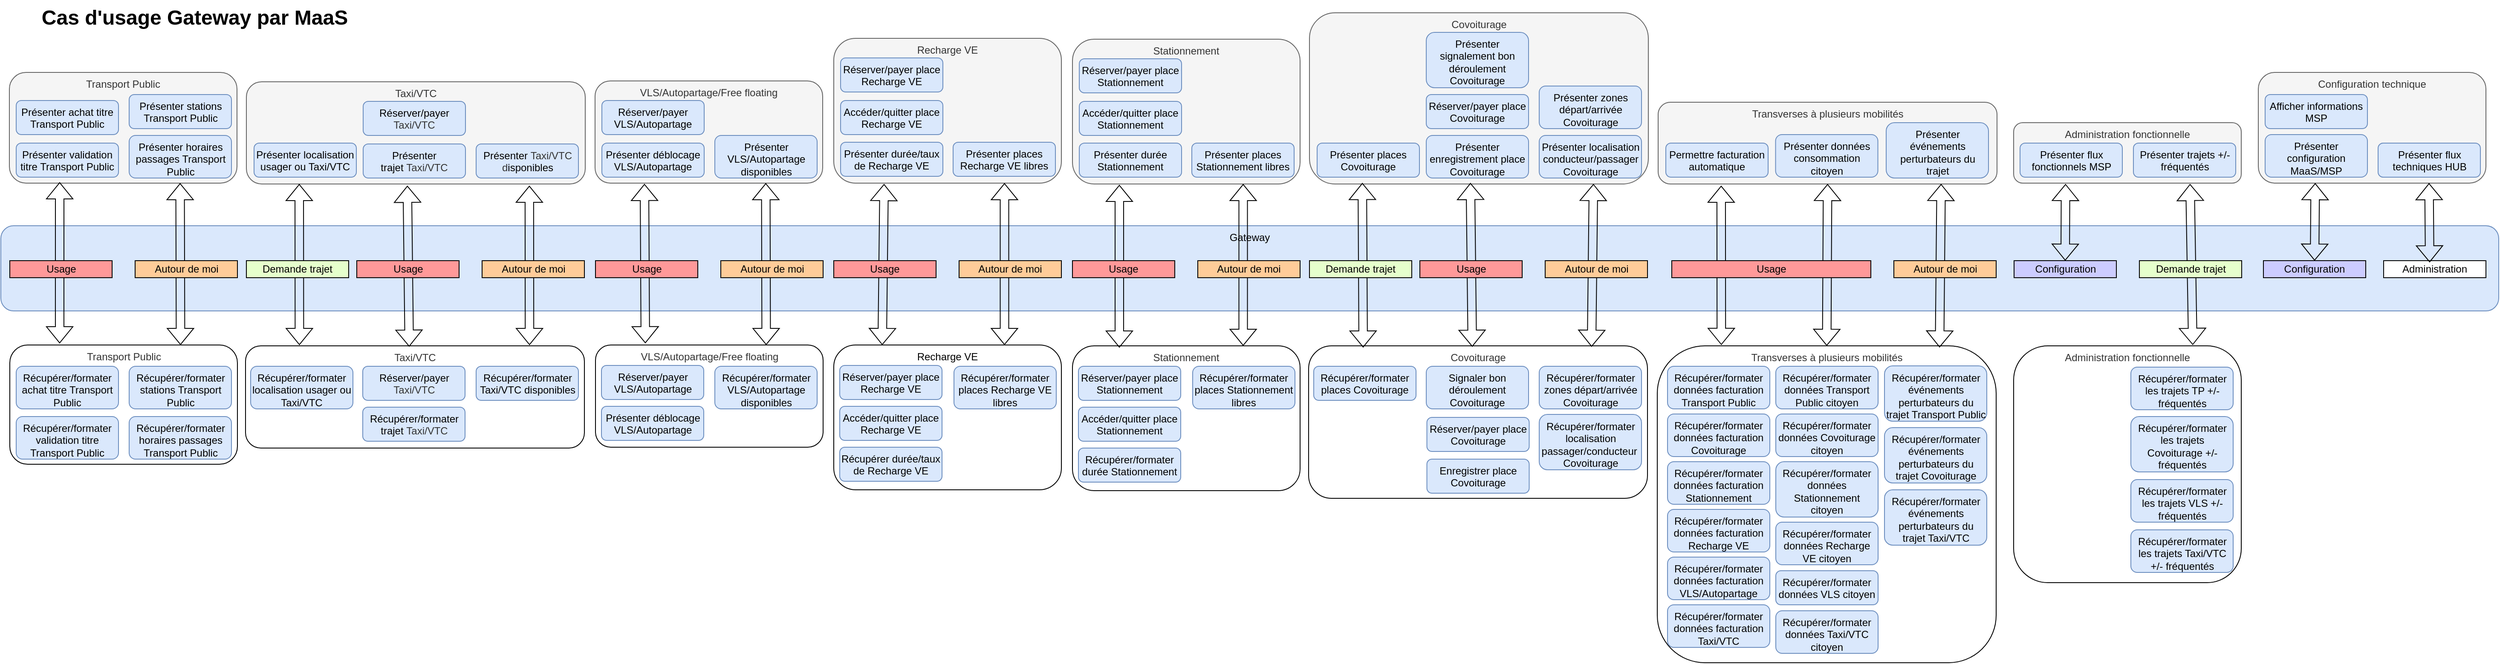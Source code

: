 <mxfile version="15.8.2" type="device"><diagram id="Mnn8JNZHruxuyUSdzIPh" name="Page-1"><mxGraphModel dx="1182" dy="772" grid="1" gridSize="10" guides="1" tooltips="1" connect="1" arrows="1" fold="1" page="1" pageScale="1" pageWidth="827" pageHeight="1169" math="0" shadow="0"><root><mxCell id="0"/><mxCell id="1" parent="0"/><mxCell id="1ujweN-KqzaTKiDpWH40-56" value="Recharge VE" style="rounded=1;whiteSpace=wrap;html=1;verticalAlign=top;" parent="1" vertex="1"><mxGeometry x="1007" y="440" width="267" height="170" as="geometry"/></mxCell><mxCell id="1ujweN-KqzaTKiDpWH40-55" value="Recharge VE" style="rounded=1;whiteSpace=wrap;html=1;verticalAlign=top;fillColor=#f5f5f5;fontColor=#333333;strokeColor=#666666;" parent="1" vertex="1"><mxGeometry x="1007" y="80" width="267" height="170" as="geometry"/></mxCell><mxCell id="1ujweN-KqzaTKiDpWH40-54" value="Gateway" style="rounded=1;whiteSpace=wrap;html=1;fillColor=#dae8fc;strokeColor=#6c8ebf;verticalAlign=top;" parent="1" vertex="1"><mxGeometry x="30" y="300" width="2930" height="100" as="geometry"/></mxCell><mxCell id="oewj5OvVq6nqMsd-pueL-7" value="Configuration" style="rounded=0;whiteSpace=wrap;html=1;verticalAlign=middle;fillColor=#CCCCFF;strokeColor=#000000;fontColor=#000000;" parent="1" vertex="1"><mxGeometry x="2684" y="341" width="120" height="20" as="geometry"/></mxCell><mxCell id="oewj5OvVq6nqMsd-pueL-8" value="Administration" style="rounded=0;whiteSpace=wrap;html=1;verticalAlign=middle;fillColor=#FFFFFF;strokeColor=#000000;fontColor=#000000;" parent="1" vertex="1"><mxGeometry x="2825" y="341" width="120" height="20" as="geometry"/></mxCell><mxCell id="oewj5OvVq6nqMsd-pueL-66" value="Présenter places Recharge VE&amp;nbsp;libres" style="rounded=1;whiteSpace=wrap;html=1;verticalAlign=top;fillColor=#dae8fc;strokeColor=#6c8ebf;" parent="1" vertex="1"><mxGeometry x="1147" y="202" width="120" height="40" as="geometry"/></mxCell><mxCell id="oewj5OvVq6nqMsd-pueL-68" value="Récupérer/formater places Recharge VE libres" style="rounded=1;whiteSpace=wrap;html=1;verticalAlign=top;fillColor=#dae8fc;strokeColor=#6c8ebf;f;" parent="1" vertex="1"><mxGeometry x="1148" y="465" width="120" height="50" as="geometry"/></mxCell><mxCell id="1ujweN-KqzaTKiDpWH40-45" value="Accéder/quitter place Recharge VE" style="rounded=1;whiteSpace=wrap;html=1;verticalAlign=top;fillColor=#dae8fc;strokeColor=#6c8ebf;" parent="1" vertex="1"><mxGeometry x="1015" y="153" width="120" height="40" as="geometry"/></mxCell><mxCell id="1ujweN-KqzaTKiDpWH40-43" value="Réserver/payer place Recharge VE" style="rounded=1;whiteSpace=wrap;html=1;verticalAlign=top;fillColor=#dae8fc;strokeColor=#6c8ebf;" parent="1" vertex="1"><mxGeometry x="1015" y="103" width="120" height="40" as="geometry"/></mxCell><mxCell id="oewj5OvVq6nqMsd-pueL-67" value="Présenter durée/taux de&amp;nbsp;Recharge VE" style="rounded=1;whiteSpace=wrap;html=1;verticalAlign=top;fillColor=#dae8fc;strokeColor=#6c8ebf;" parent="1" vertex="1"><mxGeometry x="1015" y="202" width="120" height="40" as="geometry"/></mxCell><mxCell id="1ujweN-KqzaTKiDpWH40-44" value="Réserver/payer place Recharge VE" style="rounded=1;whiteSpace=wrap;html=1;verticalAlign=top;fillColor=#dae8fc;strokeColor=#6c8ebf;" parent="1" vertex="1"><mxGeometry x="1014" y="464" width="120" height="40" as="geometry"/></mxCell><mxCell id="1ujweN-KqzaTKiDpWH40-46" value="Accéder/quitter place Recharge VE" style="rounded=1;whiteSpace=wrap;html=1;verticalAlign=top;fillColor=#dae8fc;strokeColor=#6c8ebf;" parent="1" vertex="1"><mxGeometry x="1014" y="512" width="120" height="40" as="geometry"/></mxCell><mxCell id="oewj5OvVq6nqMsd-pueL-69" value="Récupérer durée/taux de Recharge VE" style="rounded=1;whiteSpace=wrap;html=1;verticalAlign=top;fillColor=#dae8fc;strokeColor=#6c8ebf;" parent="1" vertex="1"><mxGeometry x="1014" y="560" width="120" height="40" as="geometry"/></mxCell><mxCell id="Y-H8yo0Pm7oP7MOneMaN-27" value="&lt;span style=&quot;color: rgb(51 , 51 , 51)&quot;&gt;Stationnement&lt;/span&gt;" style="rounded=1;whiteSpace=wrap;html=1;verticalAlign=top;" parent="1" vertex="1"><mxGeometry x="1287" y="441" width="267" height="170" as="geometry"/></mxCell><mxCell id="Y-H8yo0Pm7oP7MOneMaN-28" value="Stationnement" style="rounded=1;whiteSpace=wrap;html=1;verticalAlign=top;fillColor=#f5f5f5;fontColor=#333333;strokeColor=#666666;" parent="1" vertex="1"><mxGeometry x="1287" y="81" width="267" height="170" as="geometry"/></mxCell><mxCell id="Y-H8yo0Pm7oP7MOneMaN-29" value="Présenter places Stationnement libres" style="rounded=1;whiteSpace=wrap;html=1;verticalAlign=top;fillColor=#dae8fc;strokeColor=#6c8ebf;" parent="1" vertex="1"><mxGeometry x="1427" y="203" width="120" height="40" as="geometry"/></mxCell><mxCell id="Y-H8yo0Pm7oP7MOneMaN-30" value="Récupérer/formater places Stationnement libres" style="rounded=1;whiteSpace=wrap;html=1;verticalAlign=top;fillColor=#dae8fc;strokeColor=#6c8ebf;f;" parent="1" vertex="1"><mxGeometry x="1428" y="465" width="120" height="50" as="geometry"/></mxCell><mxCell id="Y-H8yo0Pm7oP7MOneMaN-31" value="Accéder/quitter place Stationnement" style="rounded=1;whiteSpace=wrap;html=1;verticalAlign=top;fillColor=#dae8fc;strokeColor=#6c8ebf;" parent="1" vertex="1"><mxGeometry x="1295" y="154" width="120" height="40" as="geometry"/></mxCell><mxCell id="Y-H8yo0Pm7oP7MOneMaN-32" value="Réserver/payer place Stationnement" style="rounded=1;whiteSpace=wrap;html=1;verticalAlign=top;fillColor=#dae8fc;strokeColor=#6c8ebf;" parent="1" vertex="1"><mxGeometry x="1295" y="104" width="120" height="40" as="geometry"/></mxCell><mxCell id="Y-H8yo0Pm7oP7MOneMaN-33" value="Présenter durée Stationnement" style="rounded=1;whiteSpace=wrap;html=1;verticalAlign=top;fillColor=#dae8fc;strokeColor=#6c8ebf;" parent="1" vertex="1"><mxGeometry x="1295" y="203" width="120" height="40" as="geometry"/></mxCell><mxCell id="Y-H8yo0Pm7oP7MOneMaN-34" value="Réserver/payer place Stationnement" style="rounded=1;whiteSpace=wrap;html=1;verticalAlign=top;fillColor=#dae8fc;strokeColor=#6c8ebf;" parent="1" vertex="1"><mxGeometry x="1294" y="465" width="120" height="40" as="geometry"/></mxCell><mxCell id="Y-H8yo0Pm7oP7MOneMaN-35" value="Accéder/quitter place Stationnement" style="rounded=1;whiteSpace=wrap;html=1;verticalAlign=top;fillColor=#dae8fc;strokeColor=#6c8ebf;" parent="1" vertex="1"><mxGeometry x="1294" y="513" width="120" height="40" as="geometry"/></mxCell><mxCell id="Y-H8yo0Pm7oP7MOneMaN-36" value="Récupérer/formater durée Stationnement" style="rounded=1;whiteSpace=wrap;html=1;verticalAlign=top;fillColor=#dae8fc;strokeColor=#6c8ebf;" parent="1" vertex="1"><mxGeometry x="1294" y="561" width="120" height="40" as="geometry"/></mxCell><mxCell id="Y-H8yo0Pm7oP7MOneMaN-44" value="&lt;span style=&quot;color: rgb(51 , 51 , 51)&quot;&gt;VLS/Autopartage/Free floating&lt;/span&gt;" style="rounded=1;whiteSpace=wrap;html=1;verticalAlign=top;" parent="1" vertex="1"><mxGeometry x="727.5" y="440" width="267" height="120" as="geometry"/></mxCell><mxCell id="Y-H8yo0Pm7oP7MOneMaN-45" value="VLS/Autopartage/Free floating" style="rounded=1;whiteSpace=wrap;html=1;verticalAlign=top;fillColor=#f5f5f5;fontColor=#333333;strokeColor=#666666;" parent="1" vertex="1"><mxGeometry x="727" y="130" width="267" height="120" as="geometry"/></mxCell><mxCell id="Y-H8yo0Pm7oP7MOneMaN-46" value="Présenter VLS/Autopartage disponibles" style="rounded=1;whiteSpace=wrap;html=1;verticalAlign=top;fillColor=#dae8fc;strokeColor=#6c8ebf;" parent="1" vertex="1"><mxGeometry x="867.5" y="194" width="120" height="50" as="geometry"/></mxCell><mxCell id="Y-H8yo0Pm7oP7MOneMaN-47" value="Récupérer/formater VLS/Autopartage disponibles" style="rounded=1;whiteSpace=wrap;html=1;verticalAlign=top;fillColor=#dae8fc;strokeColor=#6c8ebf;f;" parent="1" vertex="1"><mxGeometry x="867.5" y="465" width="120" height="50" as="geometry"/></mxCell><mxCell id="Y-H8yo0Pm7oP7MOneMaN-48" value="Présenter déblocage VLS/Autopartage" style="rounded=1;whiteSpace=wrap;html=1;verticalAlign=top;fillColor=#dae8fc;strokeColor=#6c8ebf;" parent="1" vertex="1"><mxGeometry x="735" y="203" width="120" height="40" as="geometry"/></mxCell><mxCell id="Y-H8yo0Pm7oP7MOneMaN-49" value="Réserver/payer VLS/Autopartage" style="rounded=1;whiteSpace=wrap;html=1;verticalAlign=top;fillColor=#dae8fc;strokeColor=#6c8ebf;" parent="1" vertex="1"><mxGeometry x="735" y="153" width="120" height="40" as="geometry"/></mxCell><mxCell id="Y-H8yo0Pm7oP7MOneMaN-51" value="Réserver/payer VLS/Autopartage" style="rounded=1;whiteSpace=wrap;html=1;verticalAlign=top;fillColor=#dae8fc;strokeColor=#6c8ebf;" parent="1" vertex="1"><mxGeometry x="734.5" y="464" width="120" height="40" as="geometry"/></mxCell><mxCell id="Y-H8yo0Pm7oP7MOneMaN-52" value="Présenter déblocage VLS/Autopartage" style="rounded=1;whiteSpace=wrap;html=1;verticalAlign=top;fillColor=#dae8fc;strokeColor=#6c8ebf;" parent="1" vertex="1"><mxGeometry x="734.5" y="512" width="120" height="40" as="geometry"/></mxCell><mxCell id="Y-H8yo0Pm7oP7MOneMaN-58" value="&lt;span style=&quot;color: rgb(51 , 51 , 51)&quot;&gt;Taxi/VTC&lt;/span&gt;" style="rounded=1;whiteSpace=wrap;html=1;verticalAlign=top;" parent="1" vertex="1"><mxGeometry x="317" y="441" width="397.5" height="120" as="geometry"/></mxCell><mxCell id="Y-H8yo0Pm7oP7MOneMaN-59" value="Taxi/VTC" style="rounded=1;whiteSpace=wrap;html=1;verticalAlign=top;fillColor=#f5f5f5;fontColor=#333333;strokeColor=#666666;" parent="1" vertex="1"><mxGeometry x="318" y="131" width="397.5" height="120" as="geometry"/></mxCell><mxCell id="Y-H8yo0Pm7oP7MOneMaN-60" value="Présenter&amp;nbsp;&lt;span style=&quot;color: rgb(51 , 51 , 51)&quot;&gt;Taxi/VTC d&lt;/span&gt;isponibles" style="rounded=1;whiteSpace=wrap;html=1;verticalAlign=top;fillColor=#dae8fc;strokeColor=#6c8ebf;" parent="1" vertex="1"><mxGeometry x="587.5" y="204" width="120" height="40" as="geometry"/></mxCell><mxCell id="Y-H8yo0Pm7oP7MOneMaN-61" value="Récupérer/formater Taxi/VTC disponibles" style="rounded=1;whiteSpace=wrap;html=1;verticalAlign=top;fillColor=#dae8fc;strokeColor=#6c8ebf;f;" parent="1" vertex="1"><mxGeometry x="587.5" y="465" width="120" height="40" as="geometry"/></mxCell><mxCell id="Y-H8yo0Pm7oP7MOneMaN-62" value="Présenter trajet&amp;nbsp;&lt;span style=&quot;color: rgb(51 , 51 , 51)&quot;&gt;Taxi/VTC&lt;/span&gt;" style="rounded=1;whiteSpace=wrap;html=1;verticalAlign=top;fillColor=#dae8fc;strokeColor=#6c8ebf;" parent="1" vertex="1"><mxGeometry x="455" y="204" width="120" height="40" as="geometry"/></mxCell><mxCell id="Y-H8yo0Pm7oP7MOneMaN-63" value="Réserver/payer&lt;br&gt;&lt;span style=&quot;color: rgb(51 , 51 , 51)&quot;&gt;Taxi/VTC&lt;/span&gt;" style="rounded=1;whiteSpace=wrap;html=1;verticalAlign=top;fillColor=#dae8fc;strokeColor=#6c8ebf;" parent="1" vertex="1"><mxGeometry x="455" y="154" width="120" height="40" as="geometry"/></mxCell><mxCell id="Y-H8yo0Pm7oP7MOneMaN-64" value="Réserver/payer&lt;br&gt;&lt;span style=&quot;color: rgb(51 , 51 , 51)&quot;&gt;Taxi/VTC&lt;/span&gt;" style="rounded=1;whiteSpace=wrap;html=1;verticalAlign=top;fillColor=#dae8fc;strokeColor=#6c8ebf;" parent="1" vertex="1"><mxGeometry x="454.5" y="465" width="120" height="40" as="geometry"/></mxCell><mxCell id="Y-H8yo0Pm7oP7MOneMaN-65" value="Récupérer/formater trajet&amp;nbsp;&lt;span style=&quot;color: rgb(51 , 51 , 51)&quot;&gt;Taxi/VTC&lt;/span&gt;" style="rounded=1;whiteSpace=wrap;html=1;verticalAlign=top;fillColor=#dae8fc;strokeColor=#6c8ebf;" parent="1" vertex="1"><mxGeometry x="454.5" y="513" width="120" height="40" as="geometry"/></mxCell><mxCell id="Y-H8yo0Pm7oP7MOneMaN-70" value="Présenter localisation usager ou Taxi/VTC" style="rounded=1;whiteSpace=wrap;html=1;verticalAlign=top;fillColor=#dae8fc;strokeColor=#6c8ebf;" parent="1" vertex="1"><mxGeometry x="327" y="203" width="120" height="40" as="geometry"/></mxCell><mxCell id="Y-H8yo0Pm7oP7MOneMaN-71" value="Récupérer/formater localisation usager ou Taxi/VTC" style="rounded=1;whiteSpace=wrap;html=1;verticalAlign=top;fillColor=#dae8fc;strokeColor=#6c8ebf;f;" parent="1" vertex="1"><mxGeometry x="323" y="465" width="120" height="50" as="geometry"/></mxCell><mxCell id="Y-H8yo0Pm7oP7MOneMaN-74" value="&lt;span style=&quot;color: rgb(51 , 51 , 51)&quot;&gt;Transport Public&lt;/span&gt;" style="rounded=1;whiteSpace=wrap;html=1;verticalAlign=top;" parent="1" vertex="1"><mxGeometry x="40.5" y="440" width="267" height="140" as="geometry"/></mxCell><mxCell id="Y-H8yo0Pm7oP7MOneMaN-75" value="Transport Public" style="rounded=1;whiteSpace=wrap;html=1;verticalAlign=top;fillColor=#f5f5f5;fontColor=#333333;strokeColor=#666666;" parent="1" vertex="1"><mxGeometry x="40" y="120" width="267" height="130" as="geometry"/></mxCell><mxCell id="Y-H8yo0Pm7oP7MOneMaN-76" value="Présenter horaires passages Transport Public" style="rounded=1;whiteSpace=wrap;html=1;verticalAlign=top;fillColor=#dae8fc;strokeColor=#6c8ebf;" parent="1" vertex="1"><mxGeometry x="180.5" y="194" width="120" height="50" as="geometry"/></mxCell><mxCell id="Y-H8yo0Pm7oP7MOneMaN-77" value="Récupérer/formater stations Transport Public" style="rounded=1;whiteSpace=wrap;html=1;verticalAlign=top;fillColor=#dae8fc;strokeColor=#6c8ebf;f;" parent="1" vertex="1"><mxGeometry x="180.5" y="465" width="120" height="50" as="geometry"/></mxCell><mxCell id="Y-H8yo0Pm7oP7MOneMaN-78" value="Présenter validation titre Transport Public" style="rounded=1;whiteSpace=wrap;html=1;verticalAlign=top;fillColor=#dae8fc;strokeColor=#6c8ebf;" parent="1" vertex="1"><mxGeometry x="48" y="203" width="120" height="40" as="geometry"/></mxCell><mxCell id="Y-H8yo0Pm7oP7MOneMaN-79" value="&lt;span&gt;Présenter achat titre Transport Public&lt;/span&gt;" style="rounded=1;whiteSpace=wrap;html=1;verticalAlign=top;fillColor=#dae8fc;strokeColor=#6c8ebf;" parent="1" vertex="1"><mxGeometry x="48" y="153" width="120" height="40" as="geometry"/></mxCell><mxCell id="Y-H8yo0Pm7oP7MOneMaN-86" value="Récupérer/formater achat titre Transport Public" style="rounded=1;whiteSpace=wrap;html=1;verticalAlign=top;fillColor=#dae8fc;strokeColor=#6c8ebf;f;" parent="1" vertex="1"><mxGeometry x="48" y="465" width="120" height="50" as="geometry"/></mxCell><mxCell id="Y-H8yo0Pm7oP7MOneMaN-87" value="Récupérer/formater validation titre Transport Public" style="rounded=1;whiteSpace=wrap;html=1;verticalAlign=top;fillColor=#dae8fc;strokeColor=#6c8ebf;f;" parent="1" vertex="1"><mxGeometry x="48" y="524" width="120" height="50" as="geometry"/></mxCell><mxCell id="Y-H8yo0Pm7oP7MOneMaN-88" value="Présenter stations Transport Public" style="rounded=1;whiteSpace=wrap;html=1;verticalAlign=top;fillColor=#dae8fc;strokeColor=#6c8ebf;" parent="1" vertex="1"><mxGeometry x="180.5" y="146" width="120" height="40" as="geometry"/></mxCell><mxCell id="Y-H8yo0Pm7oP7MOneMaN-89" value="Récupérer/formater horaires passages Transport Public" style="rounded=1;whiteSpace=wrap;html=1;verticalAlign=top;fillColor=#dae8fc;strokeColor=#6c8ebf;f;" parent="1" vertex="1"><mxGeometry x="180.5" y="524" width="120" height="50" as="geometry"/></mxCell><mxCell id="Y-H8yo0Pm7oP7MOneMaN-90" value="&lt;span style=&quot;color: rgb(51 , 51 , 51)&quot;&gt;Covoiturage&lt;/span&gt;" style="rounded=1;whiteSpace=wrap;html=1;verticalAlign=top;" parent="1" vertex="1"><mxGeometry x="1564" y="441" width="397.5" height="179" as="geometry"/></mxCell><mxCell id="Y-H8yo0Pm7oP7MOneMaN-91" value="Covoiturage" style="rounded=1;whiteSpace=wrap;html=1;verticalAlign=top;fillColor=#f5f5f5;fontColor=#333333;strokeColor=#666666;" parent="1" vertex="1"><mxGeometry x="1565" y="50" width="397.5" height="201" as="geometry"/></mxCell><mxCell id="Y-H8yo0Pm7oP7MOneMaN-92" value="Présenter localisation conducteur/passager Covoiturage" style="rounded=1;whiteSpace=wrap;html=1;verticalAlign=top;fillColor=#dae8fc;strokeColor=#6c8ebf;" parent="1" vertex="1"><mxGeometry x="1834.5" y="194" width="120" height="50" as="geometry"/></mxCell><mxCell id="Y-H8yo0Pm7oP7MOneMaN-93" value="Récupérer/formater localisation passager/conducteur&amp;nbsp; Covoiturage" style="rounded=1;whiteSpace=wrap;html=1;verticalAlign=top;fillColor=#dae8fc;strokeColor=#6c8ebf;f;" parent="1" vertex="1"><mxGeometry x="1834.5" y="521.5" width="120" height="65" as="geometry"/></mxCell><mxCell id="Y-H8yo0Pm7oP7MOneMaN-94" value="Présenter enregistrement place Covoiturage" style="rounded=1;whiteSpace=wrap;html=1;verticalAlign=top;fillColor=#dae8fc;strokeColor=#6c8ebf;" parent="1" vertex="1"><mxGeometry x="1702" y="194" width="120" height="50" as="geometry"/></mxCell><mxCell id="Y-H8yo0Pm7oP7MOneMaN-95" value="Réserver/payer place Covoiturage" style="rounded=1;whiteSpace=wrap;html=1;verticalAlign=top;fillColor=#dae8fc;strokeColor=#6c8ebf;" parent="1" vertex="1"><mxGeometry x="1702" y="146" width="120" height="40" as="geometry"/></mxCell><mxCell id="Y-H8yo0Pm7oP7MOneMaN-96" value="Réserver/payer place Covoiturage" style="rounded=1;whiteSpace=wrap;html=1;verticalAlign=top;fillColor=#dae8fc;strokeColor=#6c8ebf;" parent="1" vertex="1"><mxGeometry x="1702.75" y="525" width="120" height="40" as="geometry"/></mxCell><mxCell id="Y-H8yo0Pm7oP7MOneMaN-97" value="Enregistrer place Covoiturage" style="rounded=1;whiteSpace=wrap;html=1;verticalAlign=top;fillColor=#dae8fc;strokeColor=#6c8ebf;" parent="1" vertex="1"><mxGeometry x="1702.75" y="574" width="120" height="40" as="geometry"/></mxCell><mxCell id="Y-H8yo0Pm7oP7MOneMaN-102" value="Présenter places Covoiturage" style="rounded=1;whiteSpace=wrap;html=1;verticalAlign=top;fillColor=#dae8fc;strokeColor=#6c8ebf;" parent="1" vertex="1"><mxGeometry x="1574" y="203" width="120" height="40" as="geometry"/></mxCell><mxCell id="Y-H8yo0Pm7oP7MOneMaN-103" value="Récupérer/formater places Covoiturage" style="rounded=1;whiteSpace=wrap;html=1;verticalAlign=top;fillColor=#dae8fc;strokeColor=#6c8ebf;f;" parent="1" vertex="1"><mxGeometry x="1570" y="465" width="120" height="40" as="geometry"/></mxCell><mxCell id="Y-H8yo0Pm7oP7MOneMaN-107" value="Récupérer/formater zones départ/arrivée Covoiturage" style="rounded=1;whiteSpace=wrap;html=1;verticalAlign=top;fillColor=#dae8fc;strokeColor=#6c8ebf;f;" parent="1" vertex="1"><mxGeometry x="1834.5" y="465" width="120" height="50" as="geometry"/></mxCell><mxCell id="Y-H8yo0Pm7oP7MOneMaN-109" value="Présenter zones départ/arrivée Covoiturage" style="rounded=1;whiteSpace=wrap;html=1;verticalAlign=top;fillColor=#dae8fc;strokeColor=#6c8ebf;" parent="1" vertex="1"><mxGeometry x="1834.5" y="136" width="120" height="50" as="geometry"/></mxCell><mxCell id="Y-H8yo0Pm7oP7MOneMaN-110" value="Présenter signalement bon déroulement Covoiturage" style="rounded=1;whiteSpace=wrap;html=1;verticalAlign=top;fillColor=#dae8fc;strokeColor=#6c8ebf;" parent="1" vertex="1"><mxGeometry x="1702" y="73" width="120" height="65" as="geometry"/></mxCell><mxCell id="Y-H8yo0Pm7oP7MOneMaN-112" value="Signaler bon déroulement Covoiturage" style="rounded=1;whiteSpace=wrap;html=1;verticalAlign=top;fillColor=#dae8fc;strokeColor=#6c8ebf;" parent="1" vertex="1"><mxGeometry x="1702" y="465" width="120" height="50" as="geometry"/></mxCell><mxCell id="Y-H8yo0Pm7oP7MOneMaN-115" value="&lt;span style=&quot;color: rgb(51 , 51 , 51)&quot;&gt;Administration fonctionnelle&lt;/span&gt;" style="rounded=1;whiteSpace=wrap;html=1;verticalAlign=top;" parent="1" vertex="1"><mxGeometry x="2391" y="441" width="267" height="278" as="geometry"/></mxCell><mxCell id="Y-H8yo0Pm7oP7MOneMaN-116" value="Administration fonctionnelle" style="rounded=1;whiteSpace=wrap;html=1;verticalAlign=top;fillColor=#f5f5f5;fontColor=#333333;strokeColor=#666666;" parent="1" vertex="1"><mxGeometry x="2391" y="179" width="267" height="71" as="geometry"/></mxCell><mxCell id="Y-H8yo0Pm7oP7MOneMaN-117" value="Présenter trajets +/- fréquentés" style="rounded=1;whiteSpace=wrap;html=1;verticalAlign=top;fillColor=#dae8fc;strokeColor=#6c8ebf;" parent="1" vertex="1"><mxGeometry x="2531.5" y="203" width="120" height="40" as="geometry"/></mxCell><mxCell id="Y-H8yo0Pm7oP7MOneMaN-118" value="Récupérer/formater les trajets TP +/- fréquentés" style="rounded=1;whiteSpace=wrap;html=1;verticalAlign=top;fillColor=#dae8fc;strokeColor=#6c8ebf;f;" parent="1" vertex="1"><mxGeometry x="2528.5" y="466" width="120" height="50" as="geometry"/></mxCell><mxCell id="Y-H8yo0Pm7oP7MOneMaN-124" value="Configuration" style="rounded=0;whiteSpace=wrap;html=1;verticalAlign=middle;fillColor=#CCCCFF;strokeColor=#000000;fontColor=#000000;" parent="1" vertex="1"><mxGeometry x="2391.5" y="341" width="120" height="20" as="geometry"/></mxCell><mxCell id="Y-H8yo0Pm7oP7MOneMaN-24" value="Présenter flux fonctionnels MSP" style="rounded=1;whiteSpace=wrap;html=1;verticalAlign=top;fillColor=#dae8fc;strokeColor=#6c8ebf;" parent="1" vertex="1"><mxGeometry x="2398.5" y="203" width="120" height="40" as="geometry"/></mxCell><mxCell id="Y-H8yo0Pm7oP7MOneMaN-127" value="Récupérer/formater les trajets Covoiturage +/- fréquentés" style="rounded=1;whiteSpace=wrap;html=1;verticalAlign=top;fillColor=#dae8fc;strokeColor=#6c8ebf;f;" parent="1" vertex="1"><mxGeometry x="2528.5" y="524" width="120" height="65" as="geometry"/></mxCell><mxCell id="Y-H8yo0Pm7oP7MOneMaN-128" value="Récupérer/formater les trajets VLS +/- fréquentés" style="rounded=1;whiteSpace=wrap;html=1;verticalAlign=top;fillColor=#dae8fc;strokeColor=#6c8ebf;f;" parent="1" vertex="1"><mxGeometry x="2528.5" y="598" width="120" height="50" as="geometry"/></mxCell><mxCell id="Y-H8yo0Pm7oP7MOneMaN-129" value="Récupérer/formater les trajets Taxi/VTC +/- fréquentés" style="rounded=1;whiteSpace=wrap;html=1;verticalAlign=top;fillColor=#dae8fc;strokeColor=#6c8ebf;f;" parent="1" vertex="1"><mxGeometry x="2528.5" y="657" width="120" height="50" as="geometry"/></mxCell><mxCell id="Y-H8yo0Pm7oP7MOneMaN-130" value="Configuration technique" style="rounded=1;whiteSpace=wrap;html=1;verticalAlign=top;fillColor=#f5f5f5;fontColor=#333333;strokeColor=#666666;" parent="1" vertex="1"><mxGeometry x="2678" y="120" width="267" height="130" as="geometry"/></mxCell><mxCell id="Y-H8yo0Pm7oP7MOneMaN-131" value="Présenter flux techniques HUB" style="rounded=1;whiteSpace=wrap;html=1;verticalAlign=top;fillColor=#dae8fc;strokeColor=#6c8ebf;" parent="1" vertex="1"><mxGeometry x="2818.5" y="203" width="120" height="40" as="geometry"/></mxCell><mxCell id="Y-H8yo0Pm7oP7MOneMaN-132" value="Présenter configuration MaaS/MSP" style="rounded=1;whiteSpace=wrap;html=1;verticalAlign=top;fillColor=#dae8fc;strokeColor=#6c8ebf;" parent="1" vertex="1"><mxGeometry x="2686" y="193" width="120" height="50" as="geometry"/></mxCell><mxCell id="Y-H8yo0Pm7oP7MOneMaN-133" value="Afficher informations MSP" style="rounded=1;whiteSpace=wrap;html=1;verticalAlign=top;fillColor=#dae8fc;strokeColor=#6c8ebf;" parent="1" vertex="1"><mxGeometry x="2686" y="146" width="120" height="40" as="geometry"/></mxCell><mxCell id="Y-H8yo0Pm7oP7MOneMaN-136" value="&lt;span style=&quot;color: rgb(51 , 51 , 51)&quot;&gt;Transverses à plusieurs mobilités&lt;/span&gt;" style="rounded=1;whiteSpace=wrap;html=1;verticalAlign=top;" parent="1" vertex="1"><mxGeometry x="1973" y="441" width="397.5" height="372" as="geometry"/></mxCell><mxCell id="Y-H8yo0Pm7oP7MOneMaN-137" value="Transverses à plusieurs mobilités" style="rounded=1;whiteSpace=wrap;html=1;verticalAlign=top;fillColor=#f5f5f5;fontColor=#333333;strokeColor=#666666;" parent="1" vertex="1"><mxGeometry x="1974" y="155" width="397.5" height="96" as="geometry"/></mxCell><mxCell id="Y-H8yo0Pm7oP7MOneMaN-139" value="Récupérer/formater événements perturbateurs du trajet Transport Public" style="rounded=1;whiteSpace=wrap;html=1;verticalAlign=top;fillColor=#dae8fc;strokeColor=#6c8ebf;f;" parent="1" vertex="1"><mxGeometry x="2239.5" y="464.5" width="120" height="65" as="geometry"/></mxCell><mxCell id="Y-H8yo0Pm7oP7MOneMaN-148" value="Permettre facturation automatique" style="rounded=1;whiteSpace=wrap;html=1;verticalAlign=top;fillColor=#dae8fc;strokeColor=#6c8ebf;" parent="1" vertex="1"><mxGeometry x="1983" y="203" width="120" height="40" as="geometry"/></mxCell><mxCell id="Y-H8yo0Pm7oP7MOneMaN-149" value="Récupérer/formater données facturation Transport Public" style="rounded=1;whiteSpace=wrap;html=1;verticalAlign=top;fillColor=#dae8fc;strokeColor=#6c8ebf;f;" parent="1" vertex="1"><mxGeometry x="1985" y="465" width="120" height="50" as="geometry"/></mxCell><mxCell id="Y-H8yo0Pm7oP7MOneMaN-154" value="Présenter données consommation citoyen" style="rounded=1;whiteSpace=wrap;html=1;verticalAlign=top;fillColor=#dae8fc;strokeColor=#6c8ebf;" parent="1" vertex="1"><mxGeometry x="2111.75" y="193" width="120" height="50" as="geometry"/></mxCell><mxCell id="Y-H8yo0Pm7oP7MOneMaN-155" value="Récupérer/formater données Transport Public citoyen" style="rounded=1;whiteSpace=wrap;html=1;verticalAlign=top;fillColor=#dae8fc;strokeColor=#6c8ebf;" parent="1" vertex="1"><mxGeometry x="2112" y="465" width="120" height="50" as="geometry"/></mxCell><mxCell id="Y-H8yo0Pm7oP7MOneMaN-138" value="Présenter événements perturbateurs du trajet" style="rounded=1;whiteSpace=wrap;html=1;verticalAlign=top;fillColor=#dae8fc;strokeColor=#6c8ebf;" parent="1" vertex="1"><mxGeometry x="2241.5" y="179" width="120" height="65" as="geometry"/></mxCell><mxCell id="Y-H8yo0Pm7oP7MOneMaN-156" value="Récupérer/formater événements perturbateurs du trajet Covoiturage" style="rounded=1;whiteSpace=wrap;html=1;verticalAlign=top;fillColor=#dae8fc;strokeColor=#6c8ebf;f;" parent="1" vertex="1"><mxGeometry x="2239.5" y="537" width="120" height="65" as="geometry"/></mxCell><mxCell id="Y-H8yo0Pm7oP7MOneMaN-157" value="Récupérer/formater événements perturbateurs du trajet Taxi/VTC" style="rounded=1;whiteSpace=wrap;html=1;verticalAlign=top;fillColor=#dae8fc;strokeColor=#6c8ebf;f;" parent="1" vertex="1"><mxGeometry x="2239.5" y="610" width="120" height="65" as="geometry"/></mxCell><mxCell id="Y-H8yo0Pm7oP7MOneMaN-158" value="Récupérer/formater données Covoiturage citoyen" style="rounded=1;whiteSpace=wrap;html=1;verticalAlign=top;fillColor=#dae8fc;strokeColor=#6c8ebf;" parent="1" vertex="1"><mxGeometry x="2112" y="521" width="120" height="50" as="geometry"/></mxCell><mxCell id="Y-H8yo0Pm7oP7MOneMaN-159" value="Récupérer/formater données Stationnement citoyen" style="rounded=1;whiteSpace=wrap;html=1;verticalAlign=top;fillColor=#dae8fc;strokeColor=#6c8ebf;" parent="1" vertex="1"><mxGeometry x="2112" y="577" width="120" height="65" as="geometry"/></mxCell><mxCell id="Y-H8yo0Pm7oP7MOneMaN-160" value="Récupérer/formater données Recharge VE citoyen" style="rounded=1;whiteSpace=wrap;html=1;verticalAlign=top;fillColor=#dae8fc;strokeColor=#6c8ebf;" parent="1" vertex="1"><mxGeometry x="2112" y="648" width="120" height="50" as="geometry"/></mxCell><mxCell id="Y-H8yo0Pm7oP7MOneMaN-161" value="Récupérer/formater données VLS citoyen" style="rounded=1;whiteSpace=wrap;html=1;verticalAlign=top;fillColor=#dae8fc;strokeColor=#6c8ebf;" parent="1" vertex="1"><mxGeometry x="2112" y="705" width="120" height="40" as="geometry"/></mxCell><mxCell id="Y-H8yo0Pm7oP7MOneMaN-163" value="Récupérer/formater données Taxi/VTC citoyen" style="rounded=1;whiteSpace=wrap;html=1;verticalAlign=top;fillColor=#dae8fc;strokeColor=#6c8ebf;" parent="1" vertex="1"><mxGeometry x="2112" y="752" width="120" height="50" as="geometry"/></mxCell><mxCell id="Y-H8yo0Pm7oP7MOneMaN-164" value="Récupérer/formater données facturation Covoiturage" style="rounded=1;whiteSpace=wrap;html=1;verticalAlign=top;fillColor=#dae8fc;strokeColor=#6c8ebf;f;" parent="1" vertex="1"><mxGeometry x="1985" y="521" width="120" height="50" as="geometry"/></mxCell><mxCell id="Y-H8yo0Pm7oP7MOneMaN-165" value="Récupérer/formater données facturation Stationnement" style="rounded=1;whiteSpace=wrap;html=1;verticalAlign=top;fillColor=#dae8fc;strokeColor=#6c8ebf;f;" parent="1" vertex="1"><mxGeometry x="1985" y="577" width="120" height="50" as="geometry"/></mxCell><mxCell id="Y-H8yo0Pm7oP7MOneMaN-166" value="Récupérer/formater données facturation Recharge VE" style="rounded=1;whiteSpace=wrap;html=1;verticalAlign=top;fillColor=#dae8fc;strokeColor=#6c8ebf;f;" parent="1" vertex="1"><mxGeometry x="1985" y="633" width="120" height="50" as="geometry"/></mxCell><mxCell id="Y-H8yo0Pm7oP7MOneMaN-167" value="Récupérer/formater données facturation VLS/Autopartage" style="rounded=1;whiteSpace=wrap;html=1;verticalAlign=top;fillColor=#dae8fc;strokeColor=#6c8ebf;f;" parent="1" vertex="1"><mxGeometry x="1985" y="689" width="120" height="50" as="geometry"/></mxCell><mxCell id="Y-H8yo0Pm7oP7MOneMaN-168" value="Récupérer/formater données facturation Taxi/VTC" style="rounded=1;whiteSpace=wrap;html=1;verticalAlign=top;fillColor=#dae8fc;strokeColor=#6c8ebf;f;" parent="1" vertex="1"><mxGeometry x="1985" y="745" width="120" height="50" as="geometry"/></mxCell><mxCell id="Y-H8yo0Pm7oP7MOneMaN-176" value="Cas d'usage Gateway par MaaS" style="text;strokeColor=none;fillColor=none;html=1;fontSize=24;fontStyle=1;verticalAlign=middle;align=center;" parent="1" vertex="1"><mxGeometry x="48" y="35.5" width="417" height="40" as="geometry"/></mxCell><mxCell id="-pPIKmpjArkWhrhmyVeU-2" value="" style="shape=flexArrow;endArrow=classic;startArrow=classic;html=1;rounded=0;entryX=0.221;entryY=0.992;entryDx=0;entryDy=0;exitX=0.219;exitY=-0.014;exitDx=0;exitDy=0;exitPerimeter=0;entryPerimeter=0;" parent="1" source="Y-H8yo0Pm7oP7MOneMaN-74" target="Y-H8yo0Pm7oP7MOneMaN-75" edge="1"><mxGeometry width="100" height="100" relative="1" as="geometry"><mxPoint x="99" y="440" as="sourcePoint"/><mxPoint x="98.5" y="250" as="targetPoint"/></mxGeometry></mxCell><mxCell id="Y-H8yo0Pm7oP7MOneMaN-83" value="Usage" style="rounded=0;whiteSpace=wrap;html=1;verticalAlign=middle;fillColor=#FF9999;strokeColor=#000000;fontColor=#000000;" parent="1" vertex="1"><mxGeometry x="40.5" y="341" width="120" height="20" as="geometry"/></mxCell><mxCell id="-pPIKmpjArkWhrhmyVeU-3" value="" style="shape=flexArrow;endArrow=classic;startArrow=classic;html=1;rounded=0;entryX=0.75;entryY=1;entryDx=0;entryDy=0;exitX=0.75;exitY=0;exitDx=0;exitDy=0;" parent="1" source="Y-H8yo0Pm7oP7MOneMaN-74" target="Y-H8yo0Pm7oP7MOneMaN-75" edge="1"><mxGeometry width="100" height="100" relative="1" as="geometry"><mxPoint x="108.973" y="448.04" as="sourcePoint"/><mxPoint x="109.007" y="258.96" as="targetPoint"/></mxGeometry></mxCell><mxCell id="Y-H8yo0Pm7oP7MOneMaN-85" value="Autour de moi" style="rounded=0;whiteSpace=wrap;html=1;verticalAlign=middle;fillColor=#FFCC99;strokeColor=#000000;fontColor=#000000;" parent="1" vertex="1"><mxGeometry x="187.5" y="341" width="120" height="20" as="geometry"/></mxCell><mxCell id="-pPIKmpjArkWhrhmyVeU-4" value="" style="shape=flexArrow;endArrow=classic;startArrow=classic;html=1;rounded=0;entryX=0.156;entryY=1;entryDx=0;entryDy=0;exitX=0.159;exitY=-0.008;exitDx=0;exitDy=0;entryPerimeter=0;exitPerimeter=0;" parent="1" source="Y-H8yo0Pm7oP7MOneMaN-58" target="Y-H8yo0Pm7oP7MOneMaN-59" edge="1"><mxGeometry width="100" height="100" relative="1" as="geometry"><mxPoint x="250.75" y="450" as="sourcePoint"/><mxPoint x="250.25" y="260" as="targetPoint"/></mxGeometry></mxCell><mxCell id="Y-H8yo0Pm7oP7MOneMaN-73" value="Demande trajet" style="rounded=0;whiteSpace=wrap;html=1;verticalAlign=middle;fillColor=#E6FFCC;strokeColor=#000000;fontColor=#000000;" parent="1" vertex="1"><mxGeometry x="318" y="341" width="120" height="20" as="geometry"/></mxCell><mxCell id="-pPIKmpjArkWhrhmyVeU-5" value="" style="shape=flexArrow;endArrow=classic;startArrow=classic;html=1;rounded=0;entryX=0.475;entryY=1.017;entryDx=0;entryDy=0;entryPerimeter=0;exitX=0.483;exitY=0.008;exitDx=0;exitDy=0;exitPerimeter=0;" parent="1" source="Y-H8yo0Pm7oP7MOneMaN-58" target="Y-H8yo0Pm7oP7MOneMaN-59" edge="1"><mxGeometry width="100" height="100" relative="1" as="geometry"><mxPoint x="507" y="440" as="sourcePoint"/><mxPoint x="250.25" y="260" as="targetPoint"/></mxGeometry></mxCell><mxCell id="Y-H8yo0Pm7oP7MOneMaN-67" value="Usage" style="rounded=0;whiteSpace=wrap;html=1;verticalAlign=middle;fillColor=#FF9999;strokeColor=#000000;fontColor=#000000;" parent="1" vertex="1"><mxGeometry x="447.5" y="341" width="120" height="20" as="geometry"/></mxCell><mxCell id="-pPIKmpjArkWhrhmyVeU-6" value="" style="shape=flexArrow;endArrow=classic;startArrow=classic;html=1;rounded=0;entryX=0.835;entryY=1.017;entryDx=0;entryDy=0;entryPerimeter=0;exitX=0.838;exitY=-0.008;exitDx=0;exitDy=0;exitPerimeter=0;" parent="1" source="Y-H8yo0Pm7oP7MOneMaN-58" target="Y-H8yo0Pm7oP7MOneMaN-59" edge="1"><mxGeometry width="100" height="100" relative="1" as="geometry"><mxPoint x="518.993" y="451.96" as="sourcePoint"/><mxPoint x="516.812" y="263.04" as="targetPoint"/></mxGeometry></mxCell><mxCell id="Y-H8yo0Pm7oP7MOneMaN-69" value="Autour de moi" style="rounded=0;whiteSpace=wrap;html=1;verticalAlign=middle;fillColor=#FFCC99;strokeColor=#000000;fontColor=#000000;" parent="1" vertex="1"><mxGeometry x="594.5" y="341" width="120" height="20" as="geometry"/></mxCell><mxCell id="-pPIKmpjArkWhrhmyVeU-7" value="" style="shape=flexArrow;endArrow=classic;startArrow=classic;html=1;rounded=0;entryX=0.217;entryY=1.008;entryDx=0;entryDy=0;exitX=0.219;exitY=-0.017;exitDx=0;exitDy=0;exitPerimeter=0;entryPerimeter=0;" parent="1" source="Y-H8yo0Pm7oP7MOneMaN-44" target="Y-H8yo0Pm7oP7MOneMaN-45" edge="1"><mxGeometry width="100" height="100" relative="1" as="geometry"><mxPoint x="660.105" y="450.04" as="sourcePoint"/><mxPoint x="659.912" y="263.04" as="targetPoint"/></mxGeometry></mxCell><mxCell id="Y-H8yo0Pm7oP7MOneMaN-55" value="Usage" style="rounded=0;whiteSpace=wrap;html=1;verticalAlign=middle;fillColor=#FF9999;strokeColor=#000000;fontColor=#000000;" parent="1" vertex="1"><mxGeometry x="727.5" y="341" width="120" height="20" as="geometry"/></mxCell><mxCell id="-pPIKmpjArkWhrhmyVeU-8" value="" style="shape=flexArrow;endArrow=classic;startArrow=classic;html=1;rounded=0;entryX=0.75;entryY=1;entryDx=0;entryDy=0;exitX=0.75;exitY=0;exitDx=0;exitDy=0;" parent="1" source="Y-H8yo0Pm7oP7MOneMaN-44" target="Y-H8yo0Pm7oP7MOneMaN-45" edge="1"><mxGeometry width="100" height="100" relative="1" as="geometry"><mxPoint x="795.973" y="447.96" as="sourcePoint"/><mxPoint x="794.939" y="260.96" as="targetPoint"/></mxGeometry></mxCell><mxCell id="Y-H8yo0Pm7oP7MOneMaN-57" value="Autour de moi" style="rounded=0;whiteSpace=wrap;html=1;verticalAlign=middle;fillColor=#FFCC99;strokeColor=#000000;fontColor=#000000;" parent="1" vertex="1"><mxGeometry x="874.5" y="341" width="120" height="20" as="geometry"/></mxCell><mxCell id="-pPIKmpjArkWhrhmyVeU-9" value="" style="shape=flexArrow;endArrow=classic;startArrow=classic;html=1;rounded=0;entryX=0.221;entryY=1.006;entryDx=0;entryDy=0;exitX=0.213;exitY=0;exitDx=0;exitDy=0;exitPerimeter=0;entryPerimeter=0;" parent="1" source="1ujweN-KqzaTKiDpWH40-56" target="1ujweN-KqzaTKiDpWH40-55" edge="1"><mxGeometry width="100" height="100" relative="1" as="geometry"><mxPoint x="937.75" y="450" as="sourcePoint"/><mxPoint x="937.25" y="260" as="targetPoint"/></mxGeometry></mxCell><mxCell id="Y-H8yo0Pm7oP7MOneMaN-14" value="Usage" style="rounded=0;whiteSpace=wrap;html=1;verticalAlign=middle;fillColor=#FF9999;strokeColor=#000000;fontColor=#000000;" parent="1" vertex="1"><mxGeometry x="1007" y="341" width="120" height="20" as="geometry"/></mxCell><mxCell id="-pPIKmpjArkWhrhmyVeU-10" value="" style="shape=flexArrow;endArrow=classic;startArrow=classic;html=1;rounded=0;entryX=0.75;entryY=1;entryDx=0;entryDy=0;exitX=0.75;exitY=0;exitDx=0;exitDy=0;" parent="1" source="1ujweN-KqzaTKiDpWH40-56" target="1ujweN-KqzaTKiDpWH40-55" edge="1"><mxGeometry width="100" height="100" relative="1" as="geometry"><mxPoint x="1073.871" y="450" as="sourcePoint"/><mxPoint x="1076.007" y="261.02" as="targetPoint"/></mxGeometry></mxCell><mxCell id="Y-H8yo0Pm7oP7MOneMaN-13" value="Autour de moi" style="rounded=0;whiteSpace=wrap;html=1;verticalAlign=middle;fillColor=#FFCC99;strokeColor=#000000;fontColor=#000000;" parent="1" vertex="1"><mxGeometry x="1154" y="341" width="120" height="20" as="geometry"/></mxCell><mxCell id="-pPIKmpjArkWhrhmyVeU-11" value="" style="shape=flexArrow;endArrow=classic;startArrow=classic;html=1;rounded=0;entryX=0.206;entryY=1.006;entryDx=0;entryDy=0;exitX=0.206;exitY=0.012;exitDx=0;exitDy=0;exitPerimeter=0;entryPerimeter=0;" parent="1" source="Y-H8yo0Pm7oP7MOneMaN-27" target="Y-H8yo0Pm7oP7MOneMaN-28" edge="1"><mxGeometry width="100" height="100" relative="1" as="geometry"><mxPoint x="1390" y="440" as="sourcePoint"/><mxPoint x="1217.25" y="260" as="targetPoint"/></mxGeometry></mxCell><mxCell id="Y-H8yo0Pm7oP7MOneMaN-39" value="Usage" style="rounded=0;whiteSpace=wrap;html=1;verticalAlign=middle;fillColor=#FF9999;strokeColor=#000000;fontColor=#000000;" parent="1" vertex="1"><mxGeometry x="1287" y="341" width="120" height="20" as="geometry"/></mxCell><mxCell id="-pPIKmpjArkWhrhmyVeU-12" value="" style="shape=flexArrow;endArrow=classic;startArrow=classic;html=1;rounded=0;entryX=0.75;entryY=1;entryDx=0;entryDy=0;exitX=0.75;exitY=0;exitDx=0;exitDy=0;" parent="1" source="Y-H8yo0Pm7oP7MOneMaN-27" target="Y-H8yo0Pm7oP7MOneMaN-28" edge="1"><mxGeometry width="100" height="100" relative="1" as="geometry"><mxPoint x="1352.002" y="453.04" as="sourcePoint"/><mxPoint x="1352.002" y="262.02" as="targetPoint"/></mxGeometry></mxCell><mxCell id="Y-H8yo0Pm7oP7MOneMaN-43" value="Autour de moi" style="rounded=0;whiteSpace=wrap;html=1;verticalAlign=middle;fillColor=#FFCC99;strokeColor=#000000;fontColor=#000000;" parent="1" vertex="1"><mxGeometry x="1434" y="341" width="120" height="20" as="geometry"/></mxCell><mxCell id="-pPIKmpjArkWhrhmyVeU-15" value="" style="shape=flexArrow;endArrow=classic;startArrow=classic;html=1;rounded=0;entryX=0.156;entryY=0.994;entryDx=0;entryDy=0;exitX=0.161;exitY=0.011;exitDx=0;exitDy=0;entryPerimeter=0;exitPerimeter=0;" parent="1" source="Y-H8yo0Pm7oP7MOneMaN-90" target="Y-H8yo0Pm7oP7MOneMaN-91" edge="1"><mxGeometry width="100" height="100" relative="1" as="geometry"><mxPoint x="1497.25" y="451" as="sourcePoint"/><mxPoint x="1497.25" y="261" as="targetPoint"/></mxGeometry></mxCell><mxCell id="Y-H8yo0Pm7oP7MOneMaN-105" value="Demande trajet" style="rounded=0;whiteSpace=wrap;html=1;verticalAlign=middle;fillColor=#E6FFCC;strokeColor=#000000;fontColor=#000000;" parent="1" vertex="1"><mxGeometry x="1565" y="341" width="120" height="20" as="geometry"/></mxCell><mxCell id="-pPIKmpjArkWhrhmyVeU-16" value="" style="shape=flexArrow;endArrow=classic;startArrow=classic;html=1;rounded=0;entryX=0.475;entryY=0.994;entryDx=0;entryDy=0;entryPerimeter=0;exitX=0.483;exitY=0.006;exitDx=0;exitDy=0;exitPerimeter=0;" parent="1" source="Y-H8yo0Pm7oP7MOneMaN-90" target="Y-H8yo0Pm7oP7MOneMaN-91" edge="1"><mxGeometry width="100" height="100" relative="1" as="geometry"><mxPoint x="1754" y="440" as="sourcePoint"/><mxPoint x="1637.01" y="259.914" as="targetPoint"/></mxGeometry></mxCell><mxCell id="Y-H8yo0Pm7oP7MOneMaN-99" value="Usage" style="rounded=0;whiteSpace=wrap;html=1;verticalAlign=middle;fillColor=#FF9999;strokeColor=#000000;fontColor=#000000;" parent="1" vertex="1"><mxGeometry x="1694.5" y="341" width="120" height="20" as="geometry"/></mxCell><mxCell id="-pPIKmpjArkWhrhmyVeU-17" value="" style="shape=flexArrow;endArrow=classic;startArrow=classic;html=1;rounded=0;entryX=0.838;entryY=1;entryDx=0;entryDy=0;exitX=0.835;exitY=0.006;exitDx=0;exitDy=0;exitPerimeter=0;entryPerimeter=0;" parent="1" source="Y-H8yo0Pm7oP7MOneMaN-90" target="Y-H8yo0Pm7oP7MOneMaN-91" edge="1"><mxGeometry width="100" height="100" relative="1" as="geometry"><mxPoint x="1760.825" y="452.969" as="sourcePoint"/><mxPoint x="1763.812" y="259.914" as="targetPoint"/></mxGeometry></mxCell><mxCell id="Y-H8yo0Pm7oP7MOneMaN-101" value="Autour de moi" style="rounded=0;whiteSpace=wrap;html=1;verticalAlign=middle;fillColor=#FFCC99;strokeColor=#000000;fontColor=#000000;" parent="1" vertex="1"><mxGeometry x="1841.5" y="341" width="120" height="20" as="geometry"/></mxCell><mxCell id="-pPIKmpjArkWhrhmyVeU-18" value="" style="shape=flexArrow;endArrow=classic;startArrow=classic;html=1;rounded=0;entryX=0.186;entryY=1.021;entryDx=0;entryDy=0;exitX=0.189;exitY=-0.003;exitDx=0;exitDy=0;exitPerimeter=0;entryPerimeter=0;" parent="1" source="Y-H8yo0Pm7oP7MOneMaN-136" target="Y-H8yo0Pm7oP7MOneMaN-137" edge="1"><mxGeometry width="100" height="100" relative="1" as="geometry"><mxPoint x="1905.912" y="452.074" as="sourcePoint"/><mxPoint x="1908.105" y="261" as="targetPoint"/></mxGeometry></mxCell><mxCell id="-pPIKmpjArkWhrhmyVeU-19" value="" style="shape=flexArrow;endArrow=classic;startArrow=classic;html=1;rounded=0;entryX=0.5;entryY=1;entryDx=0;entryDy=0;exitX=0.5;exitY=0;exitDx=0;exitDy=0;" parent="1" source="Y-H8yo0Pm7oP7MOneMaN-136" target="Y-H8yo0Pm7oP7MOneMaN-137" edge="1"><mxGeometry width="100" height="100" relative="1" as="geometry"><mxPoint x="2058.128" y="449.884" as="sourcePoint"/><mxPoint x="2057.935" y="263.016" as="targetPoint"/></mxGeometry></mxCell><mxCell id="Y-H8yo0Pm7oP7MOneMaN-145" value="Usage" style="rounded=0;whiteSpace=wrap;html=1;verticalAlign=middle;fillColor=#FF9999;strokeColor=#000000;fontColor=#000000;" parent="1" vertex="1"><mxGeometry x="1990" y="341" width="233.5" height="20" as="geometry"/></mxCell><mxCell id="-pPIKmpjArkWhrhmyVeU-21" value="" style="shape=flexArrow;endArrow=classic;startArrow=classic;html=1;rounded=0;exitX=0.833;exitY=0.005;exitDx=0;exitDy=0;exitPerimeter=0;entryX=0.835;entryY=1;entryDx=0;entryDy=0;entryPerimeter=0;" parent="1" source="Y-H8yo0Pm7oP7MOneMaN-136" target="Y-H8yo0Pm7oP7MOneMaN-137" edge="1"><mxGeometry width="100" height="100" relative="1" as="geometry"><mxPoint x="2181.75" y="451" as="sourcePoint"/><mxPoint x="2340" y="260" as="targetPoint"/></mxGeometry></mxCell><mxCell id="Y-H8yo0Pm7oP7MOneMaN-147" value="Autour de moi" style="rounded=0;whiteSpace=wrap;html=1;verticalAlign=middle;fillColor=#FFCC99;strokeColor=#000000;fontColor=#000000;" parent="1" vertex="1"><mxGeometry x="2250.5" y="341" width="120" height="20" as="geometry"/></mxCell><mxCell id="-pPIKmpjArkWhrhmyVeU-22" value="" style="shape=flexArrow;endArrow=classic;startArrow=classic;html=1;rounded=0;exitX=0.5;exitY=0;exitDx=0;exitDy=0;entryX=0.228;entryY=1.014;entryDx=0;entryDy=0;entryPerimeter=0;" parent="1" source="Y-H8yo0Pm7oP7MOneMaN-124" target="Y-H8yo0Pm7oP7MOneMaN-116" edge="1"><mxGeometry width="100" height="100" relative="1" as="geometry"><mxPoint x="2314.117" y="452.86" as="sourcePoint"/><mxPoint x="2315.912" y="261" as="targetPoint"/></mxGeometry></mxCell><mxCell id="-pPIKmpjArkWhrhmyVeU-23" value="" style="shape=flexArrow;endArrow=classic;startArrow=classic;html=1;rounded=0;exitX=0.787;exitY=-0.004;exitDx=0;exitDy=0;exitPerimeter=0;entryX=0.775;entryY=1.014;entryDx=0;entryDy=0;entryPerimeter=0;" parent="1" source="Y-H8yo0Pm7oP7MOneMaN-115" target="Y-H8yo0Pm7oP7MOneMaN-116" edge="1"><mxGeometry width="100" height="100" relative="1" as="geometry"><mxPoint x="2314.117" y="452.86" as="sourcePoint"/><mxPoint x="2315.912" y="261" as="targetPoint"/></mxGeometry></mxCell><mxCell id="Y-H8yo0Pm7oP7MOneMaN-126" value="Demande trajet" style="rounded=0;whiteSpace=wrap;html=1;verticalAlign=middle;fillColor=#E6FFCC;strokeColor=#000000;fontColor=#000000;" parent="1" vertex="1"><mxGeometry x="2538.5" y="341" width="120" height="20" as="geometry"/></mxCell><mxCell id="-pPIKmpjArkWhrhmyVeU-24" value="" style="shape=flexArrow;endArrow=classic;startArrow=classic;html=1;rounded=0;exitX=0.5;exitY=0;exitDx=0;exitDy=0;entryX=0.25;entryY=1;entryDx=0;entryDy=0;" parent="1" source="oewj5OvVq6nqMsd-pueL-7" target="Y-H8yo0Pm7oP7MOneMaN-130" edge="1"><mxGeometry width="100" height="100" relative="1" as="geometry"><mxPoint x="2324.117" y="462.86" as="sourcePoint"/><mxPoint x="2325.912" y="271" as="targetPoint"/></mxGeometry></mxCell><mxCell id="-pPIKmpjArkWhrhmyVeU-25" value="" style="shape=flexArrow;endArrow=classic;startArrow=classic;html=1;rounded=0;exitX=0.45;exitY=0.1;exitDx=0;exitDy=0;entryX=0.75;entryY=1;entryDx=0;entryDy=0;exitPerimeter=0;" parent="1" source="oewj5OvVq6nqMsd-pueL-8" target="Y-H8yo0Pm7oP7MOneMaN-130" edge="1"><mxGeometry width="100" height="100" relative="1" as="geometry"><mxPoint x="2754" y="351" as="sourcePoint"/><mxPoint x="2754.75" y="260" as="targetPoint"/></mxGeometry></mxCell></root></mxGraphModel></diagram></mxfile>
